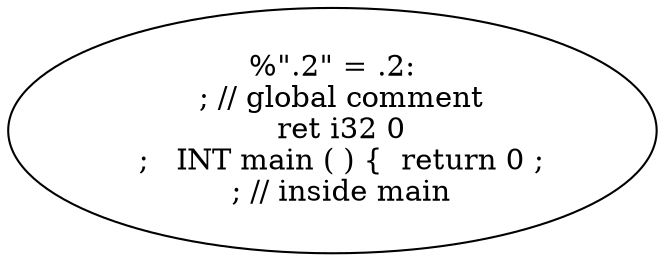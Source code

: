 digraph AST {
  "135951639797024" [label="%\".2\" = .2:
  ; // global comment
  ret i32 0
  ;   INT main ( ) {  return 0 ;
  ; // inside main"];
}
